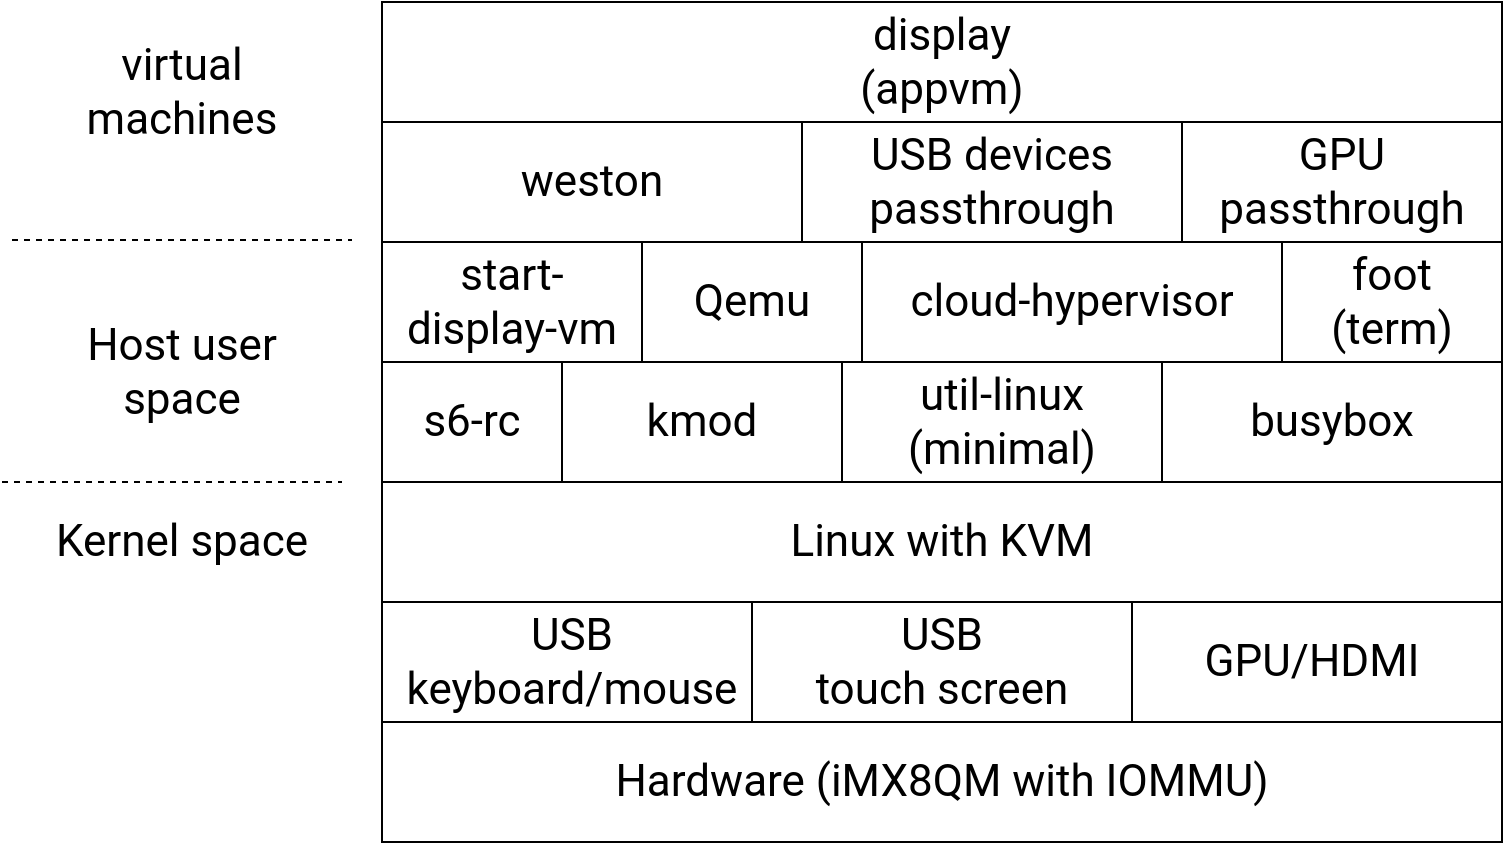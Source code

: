 <mxfile version="20.4.1" type="device"><diagram id="C5RBs43oDa-KdzZeNtuy" name="Page-1"><mxGraphModel dx="2062" dy="1071" grid="1" gridSize="10" guides="1" tooltips="1" connect="1" arrows="1" fold="1" page="1" pageScale="1" pageWidth="827" pageHeight="1169" math="0" shadow="0"><root><mxCell id="WIyWlLk6GJQsqaUBKTNV-0"/><mxCell id="WIyWlLk6GJQsqaUBKTNV-1" parent="WIyWlLk6GJQsqaUBKTNV-0"/><mxCell id="bXK81DJFLUYzvXwqe8OQ-0" value="&lt;font face=&quot;Roboto&quot; style=&quot;font-size: 22px&quot;&gt;Hardware (iMX8QM with IOMMU)&lt;/font&gt;" style="rounded=0;whiteSpace=wrap;html=1;" parent="WIyWlLk6GJQsqaUBKTNV-1" vertex="1"><mxGeometry x="210" y="640" width="560" height="60" as="geometry"/></mxCell><mxCell id="bXK81DJFLUYzvXwqe8OQ-1" value="&lt;font face=&quot;Roboto&quot; style=&quot;font-size: 22px&quot;&gt;Linux with KVM&lt;/font&gt;" style="rounded=0;whiteSpace=wrap;html=1;" parent="WIyWlLk6GJQsqaUBKTNV-1" vertex="1"><mxGeometry x="210" y="520" width="560" height="60" as="geometry"/></mxCell><mxCell id="bXK81DJFLUYzvXwqe8OQ-2" value="&lt;font face=&quot;Roboto&quot; style=&quot;font-size: 22px&quot;&gt;cloud-hypervisor&lt;/font&gt;" style="rounded=0;whiteSpace=wrap;html=1;" parent="WIyWlLk6GJQsqaUBKTNV-1" vertex="1"><mxGeometry x="450" y="400" width="210" height="60" as="geometry"/></mxCell><mxCell id="bXK81DJFLUYzvXwqe8OQ-3" value="Kernel space" style="text;html=1;strokeColor=none;fillColor=none;align=center;verticalAlign=middle;whiteSpace=wrap;rounded=0;fontFamily=Roboto;fontSize=22;fontSource=https%3A%2F%2Ffonts.googleapis.com%2Fcss%3Ffamily%3DRoboto;" parent="WIyWlLk6GJQsqaUBKTNV-1" vertex="1"><mxGeometry x="30" y="535" width="160" height="30" as="geometry"/></mxCell><mxCell id="bXK81DJFLUYzvXwqe8OQ-4" value="Host user space" style="text;html=1;strokeColor=none;fillColor=none;align=center;verticalAlign=middle;whiteSpace=wrap;rounded=0;fontFamily=Roboto;fontSize=22;fontSource=https%3A%2F%2Ffonts.googleapis.com%2Fcss%3Ffamily%3DRoboto;" parent="WIyWlLk6GJQsqaUBKTNV-1" vertex="1"><mxGeometry x="30" y="450" width="160" height="30" as="geometry"/></mxCell><mxCell id="bXK81DJFLUYzvXwqe8OQ-7" value="" style="endArrow=none;html=1;rounded=0;fontFamily=Roboto;fontSource=https%3A%2F%2Ffonts.googleapis.com%2Fcss%3Ffamily%3DRoboto;fontSize=22;dashed=1;" parent="WIyWlLk6GJQsqaUBKTNV-1" edge="1"><mxGeometry width="50" height="50" relative="1" as="geometry"><mxPoint x="20" y="520" as="sourcePoint"/><mxPoint x="190" y="520" as="targetPoint"/></mxGeometry></mxCell><mxCell id="XlRzWnFDJwAA9-t1p_bL-0" value="&lt;font face=&quot;Roboto&quot;&gt;&lt;span style=&quot;font-size: 22px&quot;&gt;s6-rc&lt;/span&gt;&lt;/font&gt;" style="rounded=0;whiteSpace=wrap;html=1;" parent="WIyWlLk6GJQsqaUBKTNV-1" vertex="1"><mxGeometry x="210" y="460" width="90" height="60" as="geometry"/></mxCell><mxCell id="XlRzWnFDJwAA9-t1p_bL-4" value="&lt;font face=&quot;Roboto&quot;&gt;&lt;span style=&quot;font-size: 22px&quot;&gt;busybox&lt;/span&gt;&lt;/font&gt;" style="rounded=0;whiteSpace=wrap;html=1;" parent="WIyWlLk6GJQsqaUBKTNV-1" vertex="1"><mxGeometry x="600" y="460" width="170" height="60" as="geometry"/></mxCell><mxCell id="XlRzWnFDJwAA9-t1p_bL-5" value="&lt;font face=&quot;Roboto&quot;&gt;&lt;span style=&quot;font-size: 22px&quot;&gt;foot &lt;br&gt;(term)&lt;/span&gt;&lt;/font&gt;" style="rounded=0;whiteSpace=wrap;html=1;" parent="WIyWlLk6GJQsqaUBKTNV-1" vertex="1"><mxGeometry x="660" y="400" width="110" height="60" as="geometry"/></mxCell><mxCell id="XlRzWnFDJwAA9-t1p_bL-6" value="&lt;font face=&quot;Roboto&quot;&gt;&lt;span style=&quot;font-size: 22px&quot;&gt;kmod&lt;/span&gt;&lt;/font&gt;" style="rounded=0;whiteSpace=wrap;html=1;" parent="WIyWlLk6GJQsqaUBKTNV-1" vertex="1"><mxGeometry x="300" y="460" width="140" height="60" as="geometry"/></mxCell><mxCell id="XlRzWnFDJwAA9-t1p_bL-9" value="&lt;font face=&quot;Roboto&quot; style=&quot;font-size: 22px&quot;&gt;util-linux&lt;br&gt;(minimal)&lt;br&gt;&lt;/font&gt;" style="rounded=0;whiteSpace=wrap;html=1;" parent="WIyWlLk6GJQsqaUBKTNV-1" vertex="1"><mxGeometry x="440" y="460" width="160" height="60" as="geometry"/></mxCell><mxCell id="XlRzWnFDJwAA9-t1p_bL-11" value="&lt;font face=&quot;Roboto&quot;&gt;&lt;span style=&quot;font-size: 22px;&quot;&gt;start-&lt;br&gt;display-vm&lt;br&gt;&lt;/span&gt;&lt;/font&gt;" style="rounded=0;whiteSpace=wrap;html=1;" parent="WIyWlLk6GJQsqaUBKTNV-1" vertex="1"><mxGeometry x="210" y="400" width="130" height="60" as="geometry"/></mxCell><mxCell id="XlRzWnFDJwAA9-t1p_bL-13" value="" style="endArrow=none;html=1;rounded=0;fontFamily=Roboto;fontSource=https%3A%2F%2Ffonts.googleapis.com%2Fcss%3Ffamily%3DRoboto;fontSize=22;dashed=1;" parent="WIyWlLk6GJQsqaUBKTNV-1" edge="1"><mxGeometry width="50" height="50" relative="1" as="geometry"><mxPoint x="25" y="399" as="sourcePoint"/><mxPoint x="195" y="399" as="targetPoint"/></mxGeometry></mxCell><mxCell id="XlRzWnFDJwAA9-t1p_bL-14" value="&lt;font face=&quot;Roboto&quot; style=&quot;font-size: 22px&quot;&gt;display&lt;br&gt;(appvm)&lt;br&gt;&lt;/font&gt;" style="rounded=0;whiteSpace=wrap;html=1;" parent="WIyWlLk6GJQsqaUBKTNV-1" vertex="1"><mxGeometry x="210" y="280" width="560" height="60" as="geometry"/></mxCell><mxCell id="XlRzWnFDJwAA9-t1p_bL-16" value="virtual&lt;br&gt;machines" style="text;html=1;strokeColor=none;fillColor=none;align=center;verticalAlign=middle;whiteSpace=wrap;rounded=0;fontFamily=Roboto;fontSize=22;fontSource=https%3A%2F%2Ffonts.googleapis.com%2Fcss%3Ffamily%3DRoboto;" parent="WIyWlLk6GJQsqaUBKTNV-1" vertex="1"><mxGeometry x="30" y="310" width="160" height="30" as="geometry"/></mxCell><mxCell id="HtO5exe0zp6fxA-jxpQl-0" value="&lt;font face=&quot;Roboto&quot; style=&quot;font-size: 22px&quot;&gt;USB keyboard/mouse&lt;/font&gt;" style="rounded=0;whiteSpace=wrap;html=1;" vertex="1" parent="WIyWlLk6GJQsqaUBKTNV-1"><mxGeometry x="210" y="580" width="190" height="60" as="geometry"/></mxCell><mxCell id="HtO5exe0zp6fxA-jxpQl-1" value="&lt;font face=&quot;Roboto&quot; style=&quot;font-size: 22px&quot;&gt;GPU passthrough&lt;br&gt;&lt;/font&gt;" style="rounded=0;whiteSpace=wrap;html=1;" vertex="1" parent="WIyWlLk6GJQsqaUBKTNV-1"><mxGeometry x="610" y="340" width="160" height="60" as="geometry"/></mxCell><mxCell id="HtO5exe0zp6fxA-jxpQl-2" value="&lt;font face=&quot;Roboto&quot; style=&quot;font-size: 22px&quot;&gt;USB devices passthrough&lt;br&gt;&lt;/font&gt;" style="rounded=0;whiteSpace=wrap;html=1;" vertex="1" parent="WIyWlLk6GJQsqaUBKTNV-1"><mxGeometry x="420" y="340" width="190" height="60" as="geometry"/></mxCell><mxCell id="HtO5exe0zp6fxA-jxpQl-3" value="&lt;font face=&quot;Roboto&quot; style=&quot;font-size: 22px&quot;&gt;GPU/HDMI&lt;br&gt;&lt;/font&gt;" style="rounded=0;whiteSpace=wrap;html=1;" vertex="1" parent="WIyWlLk6GJQsqaUBKTNV-1"><mxGeometry x="580" y="580" width="190" height="60" as="geometry"/></mxCell><mxCell id="HtO5exe0zp6fxA-jxpQl-4" value="&lt;font face=&quot;Roboto&quot; style=&quot;font-size: 22px&quot;&gt;USB &lt;br&gt;touch screen&lt;/font&gt;" style="rounded=0;whiteSpace=wrap;html=1;" vertex="1" parent="WIyWlLk6GJQsqaUBKTNV-1"><mxGeometry x="395" y="580" width="190" height="60" as="geometry"/></mxCell><mxCell id="HtO5exe0zp6fxA-jxpQl-5" value="&lt;font face=&quot;Roboto&quot; style=&quot;font-size: 22px&quot;&gt;Qemu&lt;/font&gt;" style="rounded=0;whiteSpace=wrap;html=1;" vertex="1" parent="WIyWlLk6GJQsqaUBKTNV-1"><mxGeometry x="340" y="400" width="110" height="60" as="geometry"/></mxCell><mxCell id="HtO5exe0zp6fxA-jxpQl-6" value="&lt;font face=&quot;Roboto&quot; style=&quot;font-size: 22px&quot;&gt;weston&lt;br&gt;&lt;/font&gt;" style="rounded=0;whiteSpace=wrap;html=1;" vertex="1" parent="WIyWlLk6GJQsqaUBKTNV-1"><mxGeometry x="210" y="340" width="210" height="60" as="geometry"/></mxCell></root></mxGraphModel></diagram></mxfile>